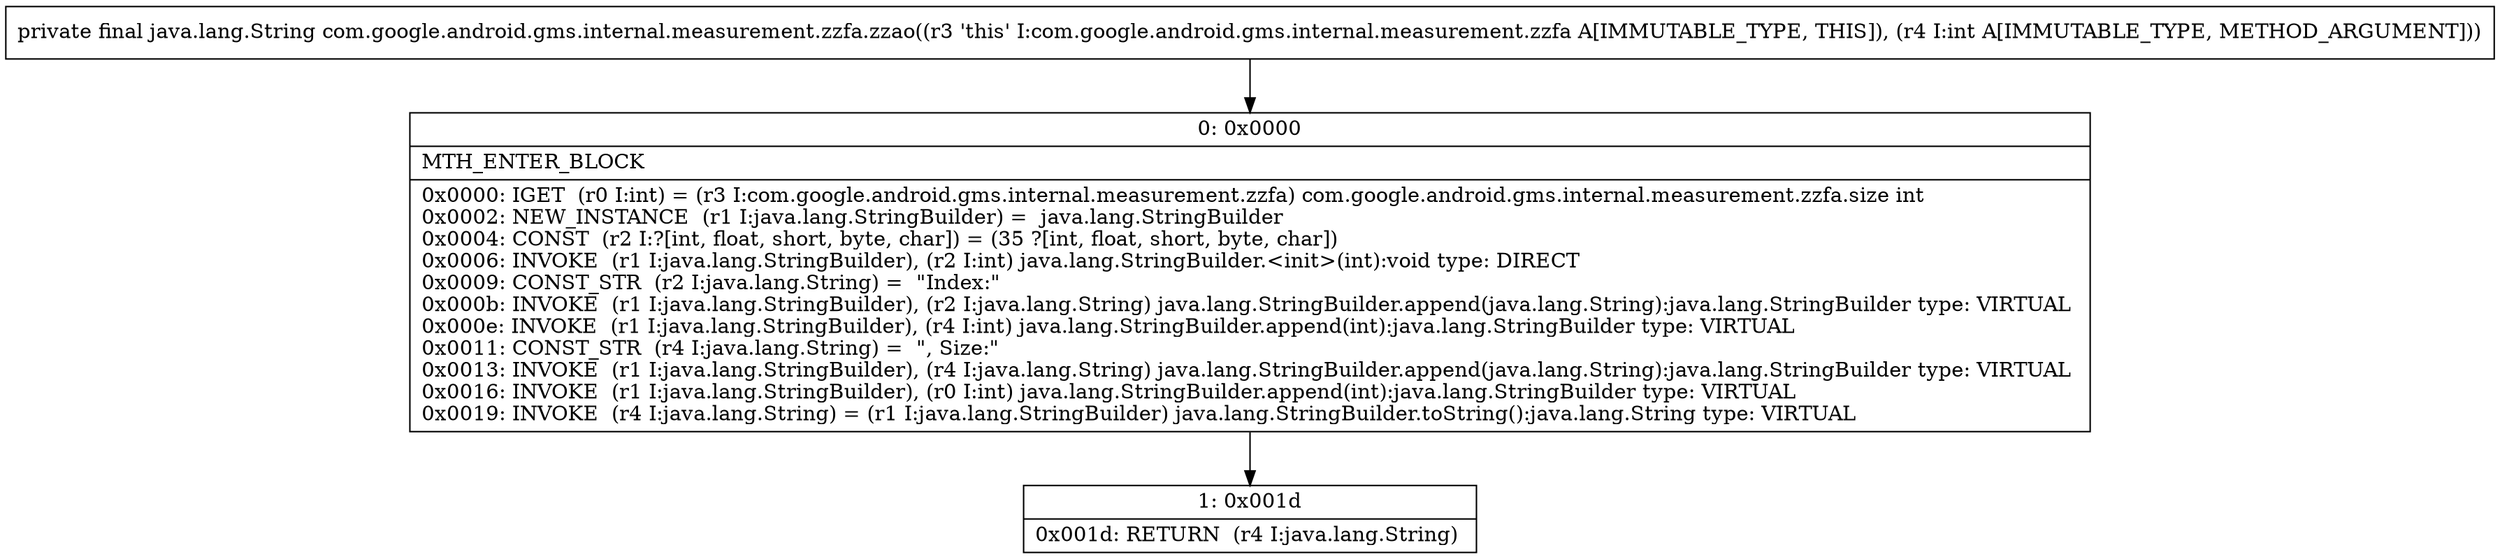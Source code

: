 digraph "CFG forcom.google.android.gms.internal.measurement.zzfa.zzao(I)Ljava\/lang\/String;" {
Node_0 [shape=record,label="{0\:\ 0x0000|MTH_ENTER_BLOCK\l|0x0000: IGET  (r0 I:int) = (r3 I:com.google.android.gms.internal.measurement.zzfa) com.google.android.gms.internal.measurement.zzfa.size int \l0x0002: NEW_INSTANCE  (r1 I:java.lang.StringBuilder) =  java.lang.StringBuilder \l0x0004: CONST  (r2 I:?[int, float, short, byte, char]) = (35 ?[int, float, short, byte, char]) \l0x0006: INVOKE  (r1 I:java.lang.StringBuilder), (r2 I:int) java.lang.StringBuilder.\<init\>(int):void type: DIRECT \l0x0009: CONST_STR  (r2 I:java.lang.String) =  \"Index:\" \l0x000b: INVOKE  (r1 I:java.lang.StringBuilder), (r2 I:java.lang.String) java.lang.StringBuilder.append(java.lang.String):java.lang.StringBuilder type: VIRTUAL \l0x000e: INVOKE  (r1 I:java.lang.StringBuilder), (r4 I:int) java.lang.StringBuilder.append(int):java.lang.StringBuilder type: VIRTUAL \l0x0011: CONST_STR  (r4 I:java.lang.String) =  \", Size:\" \l0x0013: INVOKE  (r1 I:java.lang.StringBuilder), (r4 I:java.lang.String) java.lang.StringBuilder.append(java.lang.String):java.lang.StringBuilder type: VIRTUAL \l0x0016: INVOKE  (r1 I:java.lang.StringBuilder), (r0 I:int) java.lang.StringBuilder.append(int):java.lang.StringBuilder type: VIRTUAL \l0x0019: INVOKE  (r4 I:java.lang.String) = (r1 I:java.lang.StringBuilder) java.lang.StringBuilder.toString():java.lang.String type: VIRTUAL \l}"];
Node_1 [shape=record,label="{1\:\ 0x001d|0x001d: RETURN  (r4 I:java.lang.String) \l}"];
MethodNode[shape=record,label="{private final java.lang.String com.google.android.gms.internal.measurement.zzfa.zzao((r3 'this' I:com.google.android.gms.internal.measurement.zzfa A[IMMUTABLE_TYPE, THIS]), (r4 I:int A[IMMUTABLE_TYPE, METHOD_ARGUMENT])) }"];
MethodNode -> Node_0;
Node_0 -> Node_1;
}


